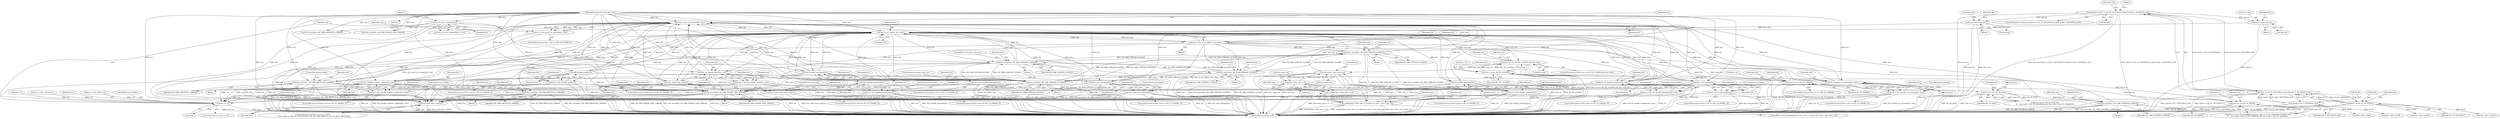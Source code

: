 digraph "0_haproxy_3f0e1ec70173593f4c2b3681b26c04a4ed5fc588@API" {
"1000810" [label="(Call,h2c_send_rst_stream(h2c, h2s))"];
"1000640" [label="(Call,h2c_handle_ping(h2c))"];
"1000410" [label="(Call,h2c_st_by_id(h2c, h2c->dsi))"];
"1000662" [label="(Call,h2c_handle_window_update(h2c, h2s))"];
"1000124" [label="(MethodParameterIn,struct h2c *h2c)"];
"1000408" [label="(Call,h2s = h2c_st_by_id(h2c, h2c->dsi))"];
"1000728" [label="(Call,h2c_handle_priority(h2c))"];
"1000716" [label="(Call,h2c_send_strm_wu(h2c))"];
"1000705" [label="(Call,h2c_frt_handle_data(h2c, h2s))"];
"1000555" [label="(Call,h2c_error(h2c, H2_ERR_STREAM_CLOSED))"];
"1000475" [label="(Call,h2s_error(h2s, H2_ERR_STREAM_CLOSED))"];
"1000519" [label="(Call,h2s_error(h2s, H2_ERR_STREAM_CLOSED))"];
"1000508" [label="(Call,h2c_error(h2c, H2_ERR_STREAM_CLOSED))"];
"1000618" [label="(Call,h2c_handle_settings(h2c))"];
"1000753" [label="(Call,h2c_handle_goaway(h2c))"];
"1000692" [label="(Call,h2c_frt_handle_headers(h2c, h2s))"];
"1000650" [label="(Call,h2c_ack_ping(h2c))"];
"1000757" [label="(Call,h2c_error(h2c, H2_ERR_PROTOCOL_ERROR))"];
"1000628" [label="(Call,h2c_ack_settings(h2c))"];
"1000152" [label="(Call,h2c_frt_recv_preface(h2c))"];
"1000810" [label="(Call,h2c_send_rst_stream(h2c, h2s))"];
"1000740" [label="(Call,h2c_handle_rst_stream(h2c, h2s))"];
"1000674" [label="(Call,h2s_error(h2s, H2_ERR_INTERNAL_ERROR))"];
"1000567" [label="(Call,h2c->dsi > h2c->last_sid)"];
"1000485" [label="(Call,h2s->st == H2_SS_CLOSED && h2c->dsi)"];
"1000486" [label="(Call,h2s->st == H2_SS_CLOSED)"];
"1000452" [label="(Call,h2s->st == H2_SS_HREM)"];
"1000424" [label="(Call,h2s->st == H2_SS_IDLE)"];
"1000792" [label="(Call,h2s->st == H2_SS_ERROR)"];
"1000562" [label="(Call,h2c->last_sid >= 0)"];
"1000373" [label="(Call,h2c->dsi = hdr.sid)"];
"1000208" [label="(Call,hdr.sid || hdr.ft != H2_FT_SETTINGS || hdr.ff & H2_F_SETTINGS_ACK)"];
"1000212" [label="(Call,hdr.ft != H2_FT_SETTINGS || hdr.ff & H2_F_SETTINGS_ACK)"];
"1000213" [label="(Call,hdr.ft != H2_FT_SETTINGS)"];
"1000218" [label="(Call,hdr.ff & H2_F_SETTINGS_ACK)"];
"1000270" [label="(Call,h2c->dsi = hdr.sid)"];
"1000357" [label="(Call,h2c_error(h2c, H2_ERR_FRAME_SIZE_ERROR))"];
"1000854" [label="(Call,h2c_send_conn_wu(h2c))"];
"1000808" [label="(Call,ret = h2c_send_rst_stream(h2c, h2s))"];
"1000814" [label="(Call,ret <= 0)"];
"1000660" [label="(Call,ret = h2c_handle_window_update(h2c, h2s))"];
"1000690" [label="(Call,ret = h2c_frt_handle_headers(h2c, h2s))"];
"1000703" [label="(Call,ret = h2c_frt_handle_data(h2c, h2s))"];
"1000714" [label="(Call,ret = h2c_send_strm_wu(h2c))"];
"1000738" [label="(Call,ret = h2c_handle_rst_stream(h2c, h2s))"];
"1000441" [label="(Call,h2c_error(h2c, H2_ERR_PROTOCOL_ERROR))"];
"1000561" [label="(Call,unlikely(h2c->last_sid >= 0))"];
"1000560" [label="(Call,unlikely(h2c->last_sid >= 0) && h2c->dsi > h2c->last_sid)"];
"1000616" [label="(Call,ret = h2c_handle_settings(h2c))"];
"1000626" [label="(Call,ret = h2c_ack_settings(h2c))"];
"1000638" [label="(Call,ret = h2c_handle_ping(h2c))"];
"1000648" [label="(Call,ret = h2c_ack_ping(h2c))"];
"1000726" [label="(Call,ret = h2c_handle_priority(h2c))"];
"1000751" [label="(Call,ret = h2c_handle_goaway(h2c))"];
"1000812" [label="(Identifier,h2s)"];
"1000792" [label="(Call,h2s->st == H2_SS_ERROR)"];
"1000732" [label="(ControlStructure,if (h2c->st0 == H2_CS_FRAME_P))"];
"1000412" [label="(Call,h2c->dsi)"];
"1000208" [label="(Call,hdr.sid || hdr.ft != H2_FT_SETTINGS || hdr.ff & H2_F_SETTINGS_ACK)"];
"1000711" [label="(Identifier,h2c)"];
"1000277" [label="(Call,h2c->dft = hdr.ft)"];
"1000212" [label="(Call,hdr.ft != H2_FT_SETTINGS || hdr.ff & H2_F_SETTINGS_ACK)"];
"1000675" [label="(Identifier,h2s)"];
"1000693" [label="(Identifier,h2c)"];
"1000854" [label="(Call,h2c_send_conn_wu(h2c))"];
"1000858" [label="(MethodReturn,static void)"];
"1000518" [label="(Block,)"];
"1000809" [label="(Identifier,ret)"];
"1000616" [label="(Call,ret = h2c_handle_settings(h2c))"];
"1000754" [label="(Identifier,h2c)"];
"1000559" [label="(ControlStructure,if (unlikely(h2c->last_sid >= 0) && h2c->dsi > h2c->last_sid))"];
"1000793" [label="(Call,h2s->st)"];
"1000474" [label="(Block,)"];
"1000325" [label="(Block,)"];
"1000357" [label="(Call,h2c_error(h2c, H2_ERR_FRAME_SIZE_ERROR))"];
"1000554" [label="(Block,)"];
"1000760" [label="(ControlStructure,break;)"];
"1000477" [label="(Identifier,H2_ERR_STREAM_CLOSED)"];
"1000674" [label="(Call,h2s_error(h2s, H2_ERR_INTERNAL_ERROR))"];
"1000222" [label="(Identifier,H2_F_SETTINGS_ACK)"];
"1000717" [label="(Identifier,h2c)"];
"1000362" [label="(Identifier,h2c)"];
"1000152" [label="(Call,h2c_frt_recv_preface(h2c))"];
"1000739" [label="(Identifier,ret)"];
"1000446" [label="(Identifier,h2c)"];
"1000453" [label="(Call,h2s->st)"];
"1000309" [label="(Call,ret = 0)"];
"1000645" [label="(Identifier,h2c)"];
"1000662" [label="(Call,h2c_handle_window_update(h2c, h2s))"];
"1000508" [label="(Call,h2c_error(h2c, H2_ERR_STREAM_CLOSED))"];
"1000519" [label="(Call,h2s_error(h2s, H2_ERR_STREAM_CLOSED))"];
"1000382" [label="(Identifier,h2c)"];
"1000217" [label="(Identifier,H2_FT_SETTINGS)"];
"1000432" [label="(Identifier,h2c)"];
"1000623" [label="(Identifier,h2c)"];
"1000632" [label="(ControlStructure,if (h2c->st0 == H2_CS_FRAME_P))"];
"1000491" [label="(Call,h2c->dsi)"];
"1000619" [label="(Identifier,h2c)"];
"1000692" [label="(Call,h2c_frt_handle_headers(h2c, h2s))"];
"1000475" [label="(Call,h2s_error(h2s, H2_ERR_STREAM_CLOSED))"];
"1000783" [label="(Call,ret = h2c->dfl == 0)"];
"1000476" [label="(Identifier,h2s)"];
"1000640" [label="(Call,h2c_handle_ping(h2c))"];
"1000571" [label="(Call,h2c->last_sid)"];
"1000649" [label="(Identifier,ret)"];
"1000758" [label="(Identifier,h2c)"];
"1000715" [label="(Identifier,ret)"];
"1000650" [label="(Call,h2c_ack_ping(h2c))"];
"1000564" [label="(Identifier,h2c)"];
"1000720" [label="(ControlStructure,if (h2c->st0 == H2_CS_FRAME_P))"];
"1000373" [label="(Call,h2c->dsi = hdr.sid)"];
"1000568" [label="(Call,h2c->dsi)"];
"1000562" [label="(Call,h2c->last_sid >= 0)"];
"1000408" [label="(Call,h2s = h2c_st_by_id(h2c, h2c->dsi))"];
"1000480" [label="(Identifier,h2c)"];
"1000651" [label="(Identifier,h2c)"];
"1000451" [label="(Call,h2s->st == H2_SS_HREM && h2c->dft != H2_FT_WINDOW_UPDATE &&\n\t\t    h2c->dft != H2_FT_RST_STREAM && h2c->dft != H2_FT_PRIORITY)"];
"1000460" [label="(Identifier,h2c)"];
"1000654" [label="(ControlStructure,if (h2c->st0 == H2_CS_FRAME_P))"];
"1000563" [label="(Call,h2c->last_sid)"];
"1000821" [label="(Identifier,h2c)"];
"1000492" [label="(Identifier,h2c)"];
"1000442" [label="(Identifier,h2c)"];
"1000151" [label="(Call,h2c_frt_recv_preface(h2c) <= 0)"];
"1000627" [label="(Identifier,ret)"];
"1000510" [label="(Identifier,H2_ERR_STREAM_CLOSED)"];
"1000521" [label="(Identifier,H2_ERR_STREAM_CLOSED)"];
"1000214" [label="(Call,hdr.ft)"];
"1000184" [label="(Block,)"];
"1000742" [label="(Identifier,h2s)"];
"1000424" [label="(Call,h2s->st == H2_SS_IDLE)"];
"1000652" [label="(ControlStructure,break;)"];
"1000810" [label="(Call,h2c_send_rst_stream(h2c, h2s))"];
"1000576" [label="(Identifier,ret)"];
"1000716" [label="(Call,h2c_send_strm_wu(h2c))"];
"1000271" [label="(Call,h2c->dsi)"];
"1000726" [label="(Call,ret = h2c_handle_priority(h2c))"];
"1000815" [label="(Identifier,ret)"];
"1000727" [label="(Identifier,ret)"];
"1000617" [label="(Identifier,ret)"];
"1000642" [label="(ControlStructure,if (h2c->st0 == H2_CS_FRAME_A))"];
"1000707" [label="(Identifier,h2s)"];
"1000741" [label="(Identifier,h2c)"];
"1000499" [label="(Identifier,h2c)"];
"1000663" [label="(Identifier,h2c)"];
"1000691" [label="(Identifier,ret)"];
"1000808" [label="(Call,ret = h2c_send_rst_stream(h2c, h2s))"];
"1000684" [label="(ControlStructure,if (h2c->st0 == H2_CS_FRAME_P))"];
"1000558" [label="(ControlStructure,goto strm_err;)"];
"1000694" [label="(Identifier,h2s)"];
"1000377" [label="(Call,hdr.sid)"];
"1000485" [label="(Call,h2s->st == H2_SS_CLOSED && h2c->dsi)"];
"1000738" [label="(Call,ret = h2c_handle_rst_stream(h2c, h2s))"];
"1000452" [label="(Call,h2s->st == H2_SS_HREM)"];
"1000566" [label="(Literal,0)"];
"1000802" [label="(ControlStructure,if (h2c->st0 == H2_CS_FRAME_E))"];
"1000556" [label="(Identifier,h2c)"];
"1000718" [label="(ControlStructure,break;)"];
"1000618" [label="(Call,h2c_handle_settings(h2c))"];
"1000610" [label="(ControlStructure,if (h2c->st0 == H2_CS_FRAME_P))"];
"1000380" [label="(Call,h2c->dft = hdr.ft)"];
"1000751" [label="(Call,ret = h2c_handle_goaway(h2c))"];
"1000745" [label="(ControlStructure,if (h2c->st0 == H2_CS_FRAME_P))"];
"1000755" [label="(ControlStructure,break;)"];
"1000387" [label="(Call,h2c->dff = hdr.ff)"];
"1000816" [label="(Literal,0)"];
"1000567" [label="(Call,h2c->dsi > h2c->last_sid)"];
"1000708" [label="(ControlStructure,if (h2c->st0 == H2_CS_FRAME_A))"];
"1000628" [label="(Call,h2c_ack_settings(h2c))"];
"1000759" [label="(Identifier,H2_ERR_PROTOCOL_ERROR)"];
"1000220" [label="(Identifier,hdr)"];
"1000561" [label="(Call,unlikely(h2c->last_sid >= 0))"];
"1000626" [label="(Call,ret = h2c_ack_settings(h2c))"];
"1000307" [label="(Block,)"];
"1000740" [label="(Call,h2c_handle_rst_stream(h2c, h2s))"];
"1000608" [label="(Block,)"];
"1000486" [label="(Call,h2s->st == H2_SS_CLOSED)"];
"1000418" [label="(Identifier,h2c)"];
"1000524" [label="(Identifier,h2c)"];
"1000207" [label="(ControlStructure,if (hdr.sid || hdr.ft != H2_FT_SETTINGS || hdr.ff & H2_F_SETTINGS_ACK))"];
"1000423" [label="(Call,h2s->st == H2_SS_IDLE &&\n\t\t    h2c->dft != H2_FT_HEADERS && h2c->dft != H2_FT_PRIORITY)"];
"1000124" [label="(MethodParameterIn,struct h2c *h2c)"];
"1000660" [label="(Call,ret = h2c_handle_window_update(h2c, h2s))"];
"1000225" [label="(Identifier,h2c)"];
"1000661" [label="(Identifier,ret)"];
"1000425" [label="(Call,h2s->st)"];
"1000484" [label="(ControlStructure,if (h2s->st == H2_SS_CLOSED && h2c->dsi))"];
"1000219" [label="(Call,hdr.ff)"];
"1000154" [label="(Literal,0)"];
"1000356" [label="(Block,)"];
"1000805" [label="(Identifier,h2c)"];
"1000743" [label="(ControlStructure,break;)"];
"1000279" [label="(Identifier,h2c)"];
"1000359" [label="(Identifier,H2_ERR_FRAME_SIZE_ERROR)"];
"1000730" [label="(ControlStructure,break;)"];
"1000441" [label="(Call,h2c_error(h2c, H2_ERR_PROTOCOL_ERROR))"];
"1000507" [label="(Block,)"];
"1000555" [label="(Call,h2c_error(h2c, H2_ERR_STREAM_CLOSED))"];
"1000856" [label="(JumpTarget,fail:)"];
"1000638" [label="(Call,ret = h2c_handle_ping(h2c))"];
"1000520" [label="(Identifier,h2s)"];
"1000641" [label="(Identifier,h2c)"];
"1000440" [label="(Block,)"];
"1000814" [label="(Call,ret <= 0)"];
"1000511" [label="(ControlStructure,goto strm_err;)"];
"1000490" [label="(Identifier,H2_SS_CLOSED)"];
"1000752" [label="(Identifier,ret)"];
"1000410" [label="(Call,h2c_st_by_id(h2c, h2c->dsi))"];
"1000596" [label="(Call,ret = h2c->dfl == 0)"];
"1000487" [label="(Call,h2s->st)"];
"1000274" [label="(Call,hdr.sid)"];
"1000209" [label="(Call,hdr.sid)"];
"1000690" [label="(Call,ret = h2c_frt_handle_headers(h2c, h2s))"];
"1000664" [label="(Identifier,h2s)"];
"1000284" [label="(Call,h2c->dff = hdr.ff)"];
"1000676" [label="(Identifier,H2_ERR_INTERNAL_ERROR)"];
"1000620" [label="(ControlStructure,if (h2c->st0 == H2_CS_FRAME_A))"];
"1000753" [label="(Call,h2c_handle_goaway(h2c))"];
"1000855" [label="(Identifier,h2c)"];
"1000606" [label="(Identifier,h2c)"];
"1000703" [label="(Call,ret = h2c_frt_handle_data(h2c, h2s))"];
"1000153" [label="(Identifier,h2c)"];
"1000560" [label="(Call,unlikely(h2c->last_sid >= 0) && h2c->dsi > h2c->last_sid)"];
"1000639" [label="(Identifier,ret)"];
"1000270" [label="(Call,h2c->dsi = hdr.sid)"];
"1000224" [label="(Call,h2c_error(h2c, H2_ERR_PROTOCOL_ERROR))"];
"1000374" [label="(Call,h2c->dsi)"];
"1000213" [label="(Call,hdr.ft != H2_FT_SETTINGS)"];
"1000218" [label="(Call,hdr.ff & H2_F_SETTINGS_ACK)"];
"1000714" [label="(Call,ret = h2c_send_strm_wu(h2c))"];
"1000706" [label="(Identifier,h2c)"];
"1000673" [label="(Block,)"];
"1000648" [label="(Call,ret = h2c_ack_ping(h2c))"];
"1000704" [label="(Identifier,ret)"];
"1000254" [label="(Call,h2c_error(h2c, H2_ERR_FRAME_SIZE_ERROR))"];
"1000817" [label="(ControlStructure,break;)"];
"1000629" [label="(Identifier,h2c)"];
"1000813" [label="(ControlStructure,if (ret <= 0))"];
"1000837" [label="(ControlStructure,if (h2c->rcvd_c > 0 &&\n\t    !(h2c->flags & (H2_CF_MUX_MFULL | H2_CF_DEM_MBUSY | H2_CF_DEM_MROOM))))"];
"1000443" [label="(Identifier,H2_ERR_PROTOCOL_ERROR)"];
"1000729" [label="(Identifier,h2c)"];
"1000456" [label="(Identifier,H2_SS_HREM)"];
"1000799" [label="(Identifier,h2c)"];
"1000409" [label="(Identifier,h2s)"];
"1000791" [label="(ControlStructure,if (h2s->st == H2_SS_ERROR))"];
"1000796" [label="(Identifier,H2_SS_ERROR)"];
"1000569" [label="(Identifier,h2c)"];
"1000705" [label="(Call,h2c_frt_handle_data(h2c, h2s))"];
"1000509" [label="(Identifier,h2c)"];
"1000679" [label="(Identifier,h2c)"];
"1000695" [label="(ControlStructure,break;)"];
"1000811" [label="(Identifier,h2c)"];
"1000728" [label="(Call,h2c_handle_priority(h2c))"];
"1000697" [label="(ControlStructure,if (h2c->st0 == H2_CS_FRAME_P))"];
"1000757" [label="(Call,h2c_error(h2c, H2_ERR_PROTOCOL_ERROR))"];
"1000630" [label="(ControlStructure,break;)"];
"1000557" [label="(Identifier,H2_ERR_STREAM_CLOSED)"];
"1000665" [label="(ControlStructure,break;)"];
"1000411" [label="(Identifier,h2c)"];
"1000428" [label="(Identifier,H2_SS_IDLE)"];
"1000358" [label="(Identifier,h2c)"];
"1000810" -> "1000808"  [label="AST: "];
"1000810" -> "1000812"  [label="CFG: "];
"1000811" -> "1000810"  [label="AST: "];
"1000812" -> "1000810"  [label="AST: "];
"1000808" -> "1000810"  [label="CFG: "];
"1000810" -> "1000858"  [label="DDG: h2c"];
"1000810" -> "1000858"  [label="DDG: h2s"];
"1000810" -> "1000357"  [label="DDG: h2c"];
"1000810" -> "1000410"  [label="DDG: h2c"];
"1000810" -> "1000808"  [label="DDG: h2c"];
"1000810" -> "1000808"  [label="DDG: h2s"];
"1000640" -> "1000810"  [label="DDG: h2c"];
"1000662" -> "1000810"  [label="DDG: h2c"];
"1000662" -> "1000810"  [label="DDG: h2s"];
"1000410" -> "1000810"  [label="DDG: h2c"];
"1000728" -> "1000810"  [label="DDG: h2c"];
"1000716" -> "1000810"  [label="DDG: h2c"];
"1000555" -> "1000810"  [label="DDG: h2c"];
"1000705" -> "1000810"  [label="DDG: h2c"];
"1000705" -> "1000810"  [label="DDG: h2s"];
"1000740" -> "1000810"  [label="DDG: h2c"];
"1000740" -> "1000810"  [label="DDG: h2s"];
"1000618" -> "1000810"  [label="DDG: h2c"];
"1000753" -> "1000810"  [label="DDG: h2c"];
"1000692" -> "1000810"  [label="DDG: h2c"];
"1000692" -> "1000810"  [label="DDG: h2s"];
"1000650" -> "1000810"  [label="DDG: h2c"];
"1000508" -> "1000810"  [label="DDG: h2c"];
"1000757" -> "1000810"  [label="DDG: h2c"];
"1000628" -> "1000810"  [label="DDG: h2c"];
"1000124" -> "1000810"  [label="DDG: h2c"];
"1000519" -> "1000810"  [label="DDG: h2s"];
"1000475" -> "1000810"  [label="DDG: h2s"];
"1000674" -> "1000810"  [label="DDG: h2s"];
"1000408" -> "1000810"  [label="DDG: h2s"];
"1000810" -> "1000854"  [label="DDG: h2c"];
"1000640" -> "1000638"  [label="AST: "];
"1000640" -> "1000641"  [label="CFG: "];
"1000641" -> "1000640"  [label="AST: "];
"1000638" -> "1000640"  [label="CFG: "];
"1000640" -> "1000858"  [label="DDG: h2c"];
"1000640" -> "1000357"  [label="DDG: h2c"];
"1000640" -> "1000410"  [label="DDG: h2c"];
"1000640" -> "1000638"  [label="DDG: h2c"];
"1000410" -> "1000640"  [label="DDG: h2c"];
"1000124" -> "1000640"  [label="DDG: h2c"];
"1000640" -> "1000650"  [label="DDG: h2c"];
"1000640" -> "1000854"  [label="DDG: h2c"];
"1000410" -> "1000408"  [label="AST: "];
"1000410" -> "1000412"  [label="CFG: "];
"1000411" -> "1000410"  [label="AST: "];
"1000412" -> "1000410"  [label="AST: "];
"1000408" -> "1000410"  [label="CFG: "];
"1000410" -> "1000858"  [label="DDG: h2c"];
"1000410" -> "1000858"  [label="DDG: h2c->dsi"];
"1000410" -> "1000357"  [label="DDG: h2c"];
"1000410" -> "1000408"  [label="DDG: h2c"];
"1000410" -> "1000408"  [label="DDG: h2c->dsi"];
"1000662" -> "1000410"  [label="DDG: h2c"];
"1000728" -> "1000410"  [label="DDG: h2c"];
"1000716" -> "1000410"  [label="DDG: h2c"];
"1000555" -> "1000410"  [label="DDG: h2c"];
"1000618" -> "1000410"  [label="DDG: h2c"];
"1000753" -> "1000410"  [label="DDG: h2c"];
"1000692" -> "1000410"  [label="DDG: h2c"];
"1000650" -> "1000410"  [label="DDG: h2c"];
"1000508" -> "1000410"  [label="DDG: h2c"];
"1000757" -> "1000410"  [label="DDG: h2c"];
"1000628" -> "1000410"  [label="DDG: h2c"];
"1000705" -> "1000410"  [label="DDG: h2c"];
"1000152" -> "1000410"  [label="DDG: h2c"];
"1000740" -> "1000410"  [label="DDG: h2c"];
"1000124" -> "1000410"  [label="DDG: h2c"];
"1000567" -> "1000410"  [label="DDG: h2c->dsi"];
"1000485" -> "1000410"  [label="DDG: h2c->dsi"];
"1000373" -> "1000410"  [label="DDG: h2c->dsi"];
"1000270" -> "1000410"  [label="DDG: h2c->dsi"];
"1000410" -> "1000441"  [label="DDG: h2c"];
"1000410" -> "1000485"  [label="DDG: h2c->dsi"];
"1000410" -> "1000508"  [label="DDG: h2c"];
"1000410" -> "1000555"  [label="DDG: h2c"];
"1000410" -> "1000618"  [label="DDG: h2c"];
"1000410" -> "1000628"  [label="DDG: h2c"];
"1000410" -> "1000650"  [label="DDG: h2c"];
"1000410" -> "1000662"  [label="DDG: h2c"];
"1000410" -> "1000692"  [label="DDG: h2c"];
"1000410" -> "1000705"  [label="DDG: h2c"];
"1000410" -> "1000716"  [label="DDG: h2c"];
"1000410" -> "1000728"  [label="DDG: h2c"];
"1000410" -> "1000740"  [label="DDG: h2c"];
"1000410" -> "1000753"  [label="DDG: h2c"];
"1000410" -> "1000757"  [label="DDG: h2c"];
"1000410" -> "1000854"  [label="DDG: h2c"];
"1000662" -> "1000660"  [label="AST: "];
"1000662" -> "1000664"  [label="CFG: "];
"1000663" -> "1000662"  [label="AST: "];
"1000664" -> "1000662"  [label="AST: "];
"1000660" -> "1000662"  [label="CFG: "];
"1000662" -> "1000858"  [label="DDG: h2c"];
"1000662" -> "1000858"  [label="DDG: h2s"];
"1000662" -> "1000357"  [label="DDG: h2c"];
"1000662" -> "1000660"  [label="DDG: h2c"];
"1000662" -> "1000660"  [label="DDG: h2s"];
"1000124" -> "1000662"  [label="DDG: h2c"];
"1000408" -> "1000662"  [label="DDG: h2s"];
"1000662" -> "1000854"  [label="DDG: h2c"];
"1000124" -> "1000123"  [label="AST: "];
"1000124" -> "1000858"  [label="DDG: h2c"];
"1000124" -> "1000152"  [label="DDG: h2c"];
"1000124" -> "1000224"  [label="DDG: h2c"];
"1000124" -> "1000254"  [label="DDG: h2c"];
"1000124" -> "1000357"  [label="DDG: h2c"];
"1000124" -> "1000441"  [label="DDG: h2c"];
"1000124" -> "1000508"  [label="DDG: h2c"];
"1000124" -> "1000555"  [label="DDG: h2c"];
"1000124" -> "1000618"  [label="DDG: h2c"];
"1000124" -> "1000628"  [label="DDG: h2c"];
"1000124" -> "1000650"  [label="DDG: h2c"];
"1000124" -> "1000692"  [label="DDG: h2c"];
"1000124" -> "1000705"  [label="DDG: h2c"];
"1000124" -> "1000716"  [label="DDG: h2c"];
"1000124" -> "1000728"  [label="DDG: h2c"];
"1000124" -> "1000740"  [label="DDG: h2c"];
"1000124" -> "1000753"  [label="DDG: h2c"];
"1000124" -> "1000757"  [label="DDG: h2c"];
"1000124" -> "1000854"  [label="DDG: h2c"];
"1000408" -> "1000307"  [label="AST: "];
"1000409" -> "1000408"  [label="AST: "];
"1000418" -> "1000408"  [label="CFG: "];
"1000408" -> "1000858"  [label="DDG: h2s"];
"1000408" -> "1000858"  [label="DDG: h2c_st_by_id(h2c, h2c->dsi)"];
"1000408" -> "1000475"  [label="DDG: h2s"];
"1000408" -> "1000519"  [label="DDG: h2s"];
"1000408" -> "1000674"  [label="DDG: h2s"];
"1000408" -> "1000692"  [label="DDG: h2s"];
"1000408" -> "1000705"  [label="DDG: h2s"];
"1000408" -> "1000740"  [label="DDG: h2s"];
"1000728" -> "1000726"  [label="AST: "];
"1000728" -> "1000729"  [label="CFG: "];
"1000729" -> "1000728"  [label="AST: "];
"1000726" -> "1000728"  [label="CFG: "];
"1000728" -> "1000858"  [label="DDG: h2c"];
"1000728" -> "1000357"  [label="DDG: h2c"];
"1000728" -> "1000726"  [label="DDG: h2c"];
"1000728" -> "1000854"  [label="DDG: h2c"];
"1000716" -> "1000714"  [label="AST: "];
"1000716" -> "1000717"  [label="CFG: "];
"1000717" -> "1000716"  [label="AST: "];
"1000714" -> "1000716"  [label="CFG: "];
"1000716" -> "1000858"  [label="DDG: h2c"];
"1000716" -> "1000357"  [label="DDG: h2c"];
"1000716" -> "1000714"  [label="DDG: h2c"];
"1000705" -> "1000716"  [label="DDG: h2c"];
"1000716" -> "1000854"  [label="DDG: h2c"];
"1000705" -> "1000703"  [label="AST: "];
"1000705" -> "1000707"  [label="CFG: "];
"1000706" -> "1000705"  [label="AST: "];
"1000707" -> "1000705"  [label="AST: "];
"1000703" -> "1000705"  [label="CFG: "];
"1000705" -> "1000858"  [label="DDG: h2c"];
"1000705" -> "1000858"  [label="DDG: h2s"];
"1000705" -> "1000357"  [label="DDG: h2c"];
"1000705" -> "1000703"  [label="DDG: h2c"];
"1000705" -> "1000703"  [label="DDG: h2s"];
"1000705" -> "1000854"  [label="DDG: h2c"];
"1000555" -> "1000554"  [label="AST: "];
"1000555" -> "1000557"  [label="CFG: "];
"1000556" -> "1000555"  [label="AST: "];
"1000557" -> "1000555"  [label="AST: "];
"1000558" -> "1000555"  [label="CFG: "];
"1000555" -> "1000858"  [label="DDG: H2_ERR_STREAM_CLOSED"];
"1000555" -> "1000858"  [label="DDG: h2c_error(h2c, H2_ERR_STREAM_CLOSED)"];
"1000555" -> "1000858"  [label="DDG: h2c"];
"1000555" -> "1000357"  [label="DDG: h2c"];
"1000555" -> "1000475"  [label="DDG: H2_ERR_STREAM_CLOSED"];
"1000555" -> "1000508"  [label="DDG: H2_ERR_STREAM_CLOSED"];
"1000555" -> "1000519"  [label="DDG: H2_ERR_STREAM_CLOSED"];
"1000475" -> "1000555"  [label="DDG: H2_ERR_STREAM_CLOSED"];
"1000519" -> "1000555"  [label="DDG: H2_ERR_STREAM_CLOSED"];
"1000508" -> "1000555"  [label="DDG: H2_ERR_STREAM_CLOSED"];
"1000555" -> "1000854"  [label="DDG: h2c"];
"1000475" -> "1000474"  [label="AST: "];
"1000475" -> "1000477"  [label="CFG: "];
"1000476" -> "1000475"  [label="AST: "];
"1000477" -> "1000475"  [label="AST: "];
"1000480" -> "1000475"  [label="CFG: "];
"1000475" -> "1000858"  [label="DDG: h2s"];
"1000475" -> "1000858"  [label="DDG: H2_ERR_STREAM_CLOSED"];
"1000475" -> "1000858"  [label="DDG: h2s_error(h2s, H2_ERR_STREAM_CLOSED)"];
"1000519" -> "1000475"  [label="DDG: H2_ERR_STREAM_CLOSED"];
"1000508" -> "1000475"  [label="DDG: H2_ERR_STREAM_CLOSED"];
"1000475" -> "1000508"  [label="DDG: H2_ERR_STREAM_CLOSED"];
"1000475" -> "1000519"  [label="DDG: H2_ERR_STREAM_CLOSED"];
"1000519" -> "1000518"  [label="AST: "];
"1000519" -> "1000521"  [label="CFG: "];
"1000520" -> "1000519"  [label="AST: "];
"1000521" -> "1000519"  [label="AST: "];
"1000524" -> "1000519"  [label="CFG: "];
"1000519" -> "1000858"  [label="DDG: h2s"];
"1000519" -> "1000858"  [label="DDG: h2s_error(h2s, H2_ERR_STREAM_CLOSED)"];
"1000519" -> "1000858"  [label="DDG: H2_ERR_STREAM_CLOSED"];
"1000519" -> "1000508"  [label="DDG: H2_ERR_STREAM_CLOSED"];
"1000508" -> "1000519"  [label="DDG: H2_ERR_STREAM_CLOSED"];
"1000508" -> "1000507"  [label="AST: "];
"1000508" -> "1000510"  [label="CFG: "];
"1000509" -> "1000508"  [label="AST: "];
"1000510" -> "1000508"  [label="AST: "];
"1000511" -> "1000508"  [label="CFG: "];
"1000508" -> "1000858"  [label="DDG: h2c"];
"1000508" -> "1000858"  [label="DDG: H2_ERR_STREAM_CLOSED"];
"1000508" -> "1000858"  [label="DDG: h2c_error(h2c, H2_ERR_STREAM_CLOSED)"];
"1000508" -> "1000357"  [label="DDG: h2c"];
"1000508" -> "1000854"  [label="DDG: h2c"];
"1000618" -> "1000616"  [label="AST: "];
"1000618" -> "1000619"  [label="CFG: "];
"1000619" -> "1000618"  [label="AST: "];
"1000616" -> "1000618"  [label="CFG: "];
"1000618" -> "1000858"  [label="DDG: h2c"];
"1000618" -> "1000357"  [label="DDG: h2c"];
"1000618" -> "1000616"  [label="DDG: h2c"];
"1000618" -> "1000628"  [label="DDG: h2c"];
"1000618" -> "1000854"  [label="DDG: h2c"];
"1000753" -> "1000751"  [label="AST: "];
"1000753" -> "1000754"  [label="CFG: "];
"1000754" -> "1000753"  [label="AST: "];
"1000751" -> "1000753"  [label="CFG: "];
"1000753" -> "1000858"  [label="DDG: h2c"];
"1000753" -> "1000357"  [label="DDG: h2c"];
"1000753" -> "1000751"  [label="DDG: h2c"];
"1000753" -> "1000854"  [label="DDG: h2c"];
"1000692" -> "1000690"  [label="AST: "];
"1000692" -> "1000694"  [label="CFG: "];
"1000693" -> "1000692"  [label="AST: "];
"1000694" -> "1000692"  [label="AST: "];
"1000690" -> "1000692"  [label="CFG: "];
"1000692" -> "1000858"  [label="DDG: h2c"];
"1000692" -> "1000858"  [label="DDG: h2s"];
"1000692" -> "1000357"  [label="DDG: h2c"];
"1000692" -> "1000690"  [label="DDG: h2c"];
"1000692" -> "1000690"  [label="DDG: h2s"];
"1000692" -> "1000854"  [label="DDG: h2c"];
"1000650" -> "1000648"  [label="AST: "];
"1000650" -> "1000651"  [label="CFG: "];
"1000651" -> "1000650"  [label="AST: "];
"1000648" -> "1000650"  [label="CFG: "];
"1000650" -> "1000858"  [label="DDG: h2c"];
"1000650" -> "1000357"  [label="DDG: h2c"];
"1000650" -> "1000648"  [label="DDG: h2c"];
"1000650" -> "1000854"  [label="DDG: h2c"];
"1000757" -> "1000608"  [label="AST: "];
"1000757" -> "1000759"  [label="CFG: "];
"1000758" -> "1000757"  [label="AST: "];
"1000759" -> "1000757"  [label="AST: "];
"1000760" -> "1000757"  [label="CFG: "];
"1000757" -> "1000858"  [label="DDG: h2c_error(h2c, H2_ERR_PROTOCOL_ERROR)"];
"1000757" -> "1000858"  [label="DDG: h2c"];
"1000757" -> "1000858"  [label="DDG: H2_ERR_PROTOCOL_ERROR"];
"1000757" -> "1000357"  [label="DDG: h2c"];
"1000757" -> "1000441"  [label="DDG: H2_ERR_PROTOCOL_ERROR"];
"1000757" -> "1000854"  [label="DDG: h2c"];
"1000628" -> "1000626"  [label="AST: "];
"1000628" -> "1000629"  [label="CFG: "];
"1000629" -> "1000628"  [label="AST: "];
"1000626" -> "1000628"  [label="CFG: "];
"1000628" -> "1000858"  [label="DDG: h2c"];
"1000628" -> "1000357"  [label="DDG: h2c"];
"1000628" -> "1000626"  [label="DDG: h2c"];
"1000628" -> "1000854"  [label="DDG: h2c"];
"1000152" -> "1000151"  [label="AST: "];
"1000152" -> "1000153"  [label="CFG: "];
"1000153" -> "1000152"  [label="AST: "];
"1000154" -> "1000152"  [label="CFG: "];
"1000152" -> "1000858"  [label="DDG: h2c"];
"1000152" -> "1000151"  [label="DDG: h2c"];
"1000152" -> "1000224"  [label="DDG: h2c"];
"1000152" -> "1000254"  [label="DDG: h2c"];
"1000152" -> "1000357"  [label="DDG: h2c"];
"1000152" -> "1000854"  [label="DDG: h2c"];
"1000740" -> "1000738"  [label="AST: "];
"1000740" -> "1000742"  [label="CFG: "];
"1000741" -> "1000740"  [label="AST: "];
"1000742" -> "1000740"  [label="AST: "];
"1000738" -> "1000740"  [label="CFG: "];
"1000740" -> "1000858"  [label="DDG: h2s"];
"1000740" -> "1000858"  [label="DDG: h2c"];
"1000740" -> "1000357"  [label="DDG: h2c"];
"1000740" -> "1000738"  [label="DDG: h2c"];
"1000740" -> "1000738"  [label="DDG: h2s"];
"1000740" -> "1000854"  [label="DDG: h2c"];
"1000674" -> "1000673"  [label="AST: "];
"1000674" -> "1000676"  [label="CFG: "];
"1000675" -> "1000674"  [label="AST: "];
"1000676" -> "1000674"  [label="AST: "];
"1000679" -> "1000674"  [label="CFG: "];
"1000674" -> "1000858"  [label="DDG: H2_ERR_INTERNAL_ERROR"];
"1000674" -> "1000858"  [label="DDG: h2s"];
"1000674" -> "1000858"  [label="DDG: h2s_error(h2s, H2_ERR_INTERNAL_ERROR)"];
"1000567" -> "1000560"  [label="AST: "];
"1000567" -> "1000571"  [label="CFG: "];
"1000568" -> "1000567"  [label="AST: "];
"1000571" -> "1000567"  [label="AST: "];
"1000560" -> "1000567"  [label="CFG: "];
"1000567" -> "1000858"  [label="DDG: h2c->last_sid"];
"1000567" -> "1000858"  [label="DDG: h2c->dsi"];
"1000567" -> "1000562"  [label="DDG: h2c->last_sid"];
"1000567" -> "1000560"  [label="DDG: h2c->dsi"];
"1000567" -> "1000560"  [label="DDG: h2c->last_sid"];
"1000485" -> "1000567"  [label="DDG: h2c->dsi"];
"1000562" -> "1000567"  [label="DDG: h2c->last_sid"];
"1000485" -> "1000484"  [label="AST: "];
"1000485" -> "1000486"  [label="CFG: "];
"1000485" -> "1000491"  [label="CFG: "];
"1000486" -> "1000485"  [label="AST: "];
"1000491" -> "1000485"  [label="AST: "];
"1000499" -> "1000485"  [label="CFG: "];
"1000564" -> "1000485"  [label="CFG: "];
"1000485" -> "1000858"  [label="DDG: h2s->st == H2_SS_CLOSED"];
"1000485" -> "1000858"  [label="DDG: h2c->dsi"];
"1000485" -> "1000858"  [label="DDG: h2s->st == H2_SS_CLOSED && h2c->dsi"];
"1000486" -> "1000485"  [label="DDG: h2s->st"];
"1000486" -> "1000485"  [label="DDG: H2_SS_CLOSED"];
"1000486" -> "1000490"  [label="CFG: "];
"1000487" -> "1000486"  [label="AST: "];
"1000490" -> "1000486"  [label="AST: "];
"1000492" -> "1000486"  [label="CFG: "];
"1000486" -> "1000858"  [label="DDG: H2_SS_CLOSED"];
"1000486" -> "1000858"  [label="DDG: h2s->st"];
"1000452" -> "1000486"  [label="DDG: h2s->st"];
"1000486" -> "1000792"  [label="DDG: h2s->st"];
"1000452" -> "1000451"  [label="AST: "];
"1000452" -> "1000456"  [label="CFG: "];
"1000453" -> "1000452"  [label="AST: "];
"1000456" -> "1000452"  [label="AST: "];
"1000460" -> "1000452"  [label="CFG: "];
"1000451" -> "1000452"  [label="CFG: "];
"1000452" -> "1000858"  [label="DDG: H2_SS_HREM"];
"1000452" -> "1000451"  [label="DDG: h2s->st"];
"1000452" -> "1000451"  [label="DDG: H2_SS_HREM"];
"1000424" -> "1000452"  [label="DDG: h2s->st"];
"1000452" -> "1000792"  [label="DDG: h2s->st"];
"1000424" -> "1000423"  [label="AST: "];
"1000424" -> "1000428"  [label="CFG: "];
"1000425" -> "1000424"  [label="AST: "];
"1000428" -> "1000424"  [label="AST: "];
"1000432" -> "1000424"  [label="CFG: "];
"1000423" -> "1000424"  [label="CFG: "];
"1000424" -> "1000858"  [label="DDG: H2_SS_IDLE"];
"1000424" -> "1000858"  [label="DDG: h2s->st"];
"1000424" -> "1000423"  [label="DDG: h2s->st"];
"1000424" -> "1000423"  [label="DDG: H2_SS_IDLE"];
"1000792" -> "1000424"  [label="DDG: h2s->st"];
"1000792" -> "1000791"  [label="AST: "];
"1000792" -> "1000796"  [label="CFG: "];
"1000793" -> "1000792"  [label="AST: "];
"1000796" -> "1000792"  [label="AST: "];
"1000799" -> "1000792"  [label="CFG: "];
"1000805" -> "1000792"  [label="CFG: "];
"1000792" -> "1000858"  [label="DDG: h2s->st == H2_SS_ERROR"];
"1000792" -> "1000858"  [label="DDG: H2_SS_ERROR"];
"1000792" -> "1000858"  [label="DDG: h2s->st"];
"1000562" -> "1000561"  [label="AST: "];
"1000562" -> "1000566"  [label="CFG: "];
"1000563" -> "1000562"  [label="AST: "];
"1000566" -> "1000562"  [label="AST: "];
"1000561" -> "1000562"  [label="CFG: "];
"1000562" -> "1000858"  [label="DDG: h2c->last_sid"];
"1000562" -> "1000561"  [label="DDG: h2c->last_sid"];
"1000562" -> "1000561"  [label="DDG: 0"];
"1000373" -> "1000325"  [label="AST: "];
"1000373" -> "1000377"  [label="CFG: "];
"1000374" -> "1000373"  [label="AST: "];
"1000377" -> "1000373"  [label="AST: "];
"1000382" -> "1000373"  [label="CFG: "];
"1000373" -> "1000858"  [label="DDG: hdr.sid"];
"1000208" -> "1000373"  [label="DDG: hdr.sid"];
"1000208" -> "1000207"  [label="AST: "];
"1000208" -> "1000209"  [label="CFG: "];
"1000208" -> "1000212"  [label="CFG: "];
"1000209" -> "1000208"  [label="AST: "];
"1000212" -> "1000208"  [label="AST: "];
"1000225" -> "1000208"  [label="CFG: "];
"1000237" -> "1000208"  [label="CFG: "];
"1000208" -> "1000858"  [label="DDG: hdr.sid"];
"1000208" -> "1000858"  [label="DDG: hdr.sid || hdr.ft != H2_FT_SETTINGS || hdr.ff & H2_F_SETTINGS_ACK"];
"1000208" -> "1000858"  [label="DDG: hdr.ft != H2_FT_SETTINGS || hdr.ff & H2_F_SETTINGS_ACK"];
"1000212" -> "1000208"  [label="DDG: hdr.ft != H2_FT_SETTINGS"];
"1000212" -> "1000208"  [label="DDG: hdr.ff & H2_F_SETTINGS_ACK"];
"1000208" -> "1000270"  [label="DDG: hdr.sid"];
"1000212" -> "1000213"  [label="CFG: "];
"1000212" -> "1000218"  [label="CFG: "];
"1000213" -> "1000212"  [label="AST: "];
"1000218" -> "1000212"  [label="AST: "];
"1000212" -> "1000858"  [label="DDG: hdr.ff & H2_F_SETTINGS_ACK"];
"1000212" -> "1000858"  [label="DDG: hdr.ft != H2_FT_SETTINGS"];
"1000213" -> "1000212"  [label="DDG: hdr.ft"];
"1000213" -> "1000212"  [label="DDG: H2_FT_SETTINGS"];
"1000218" -> "1000212"  [label="DDG: hdr.ff"];
"1000218" -> "1000212"  [label="DDG: H2_F_SETTINGS_ACK"];
"1000213" -> "1000217"  [label="CFG: "];
"1000214" -> "1000213"  [label="AST: "];
"1000217" -> "1000213"  [label="AST: "];
"1000220" -> "1000213"  [label="CFG: "];
"1000213" -> "1000858"  [label="DDG: H2_FT_SETTINGS"];
"1000213" -> "1000858"  [label="DDG: hdr.ft"];
"1000213" -> "1000277"  [label="DDG: hdr.ft"];
"1000213" -> "1000380"  [label="DDG: hdr.ft"];
"1000218" -> "1000222"  [label="CFG: "];
"1000219" -> "1000218"  [label="AST: "];
"1000222" -> "1000218"  [label="AST: "];
"1000218" -> "1000858"  [label="DDG: hdr.ff"];
"1000218" -> "1000858"  [label="DDG: H2_F_SETTINGS_ACK"];
"1000218" -> "1000284"  [label="DDG: hdr.ff"];
"1000218" -> "1000387"  [label="DDG: hdr.ff"];
"1000270" -> "1000184"  [label="AST: "];
"1000270" -> "1000274"  [label="CFG: "];
"1000271" -> "1000270"  [label="AST: "];
"1000274" -> "1000270"  [label="AST: "];
"1000279" -> "1000270"  [label="CFG: "];
"1000270" -> "1000858"  [label="DDG: hdr.sid"];
"1000270" -> "1000858"  [label="DDG: h2c->dsi"];
"1000357" -> "1000356"  [label="AST: "];
"1000357" -> "1000359"  [label="CFG: "];
"1000358" -> "1000357"  [label="AST: "];
"1000359" -> "1000357"  [label="AST: "];
"1000362" -> "1000357"  [label="CFG: "];
"1000357" -> "1000858"  [label="DDG: h2c_error(h2c, H2_ERR_FRAME_SIZE_ERROR)"];
"1000357" -> "1000858"  [label="DDG: h2c"];
"1000357" -> "1000858"  [label="DDG: H2_ERR_FRAME_SIZE_ERROR"];
"1000357" -> "1000854"  [label="DDG: h2c"];
"1000854" -> "1000837"  [label="AST: "];
"1000854" -> "1000855"  [label="CFG: "];
"1000855" -> "1000854"  [label="AST: "];
"1000856" -> "1000854"  [label="CFG: "];
"1000854" -> "1000858"  [label="DDG: h2c"];
"1000854" -> "1000858"  [label="DDG: h2c_send_conn_wu(h2c)"];
"1000441" -> "1000854"  [label="DDG: h2c"];
"1000808" -> "1000802"  [label="AST: "];
"1000809" -> "1000808"  [label="AST: "];
"1000815" -> "1000808"  [label="CFG: "];
"1000808" -> "1000858"  [label="DDG: h2c_send_rst_stream(h2c, h2s)"];
"1000808" -> "1000814"  [label="DDG: ret"];
"1000814" -> "1000813"  [label="AST: "];
"1000814" -> "1000816"  [label="CFG: "];
"1000815" -> "1000814"  [label="AST: "];
"1000816" -> "1000814"  [label="AST: "];
"1000817" -> "1000814"  [label="CFG: "];
"1000821" -> "1000814"  [label="CFG: "];
"1000814" -> "1000858"  [label="DDG: ret <= 0"];
"1000814" -> "1000858"  [label="DDG: ret"];
"1000309" -> "1000814"  [label="DDG: ret"];
"1000638" -> "1000814"  [label="DDG: ret"];
"1000714" -> "1000814"  [label="DDG: ret"];
"1000616" -> "1000814"  [label="DDG: ret"];
"1000596" -> "1000814"  [label="DDG: ret"];
"1000726" -> "1000814"  [label="DDG: ret"];
"1000626" -> "1000814"  [label="DDG: ret"];
"1000703" -> "1000814"  [label="DDG: ret"];
"1000690" -> "1000814"  [label="DDG: ret"];
"1000660" -> "1000814"  [label="DDG: ret"];
"1000738" -> "1000814"  [label="DDG: ret"];
"1000783" -> "1000814"  [label="DDG: ret"];
"1000648" -> "1000814"  [label="DDG: ret"];
"1000751" -> "1000814"  [label="DDG: ret"];
"1000660" -> "1000654"  [label="AST: "];
"1000661" -> "1000660"  [label="AST: "];
"1000665" -> "1000660"  [label="CFG: "];
"1000660" -> "1000858"  [label="DDG: ret"];
"1000660" -> "1000858"  [label="DDG: h2c_handle_window_update(h2c, h2s)"];
"1000690" -> "1000684"  [label="AST: "];
"1000691" -> "1000690"  [label="AST: "];
"1000695" -> "1000690"  [label="CFG: "];
"1000690" -> "1000858"  [label="DDG: h2c_frt_handle_headers(h2c, h2s)"];
"1000690" -> "1000858"  [label="DDG: ret"];
"1000703" -> "1000697"  [label="AST: "];
"1000704" -> "1000703"  [label="AST: "];
"1000711" -> "1000703"  [label="CFG: "];
"1000703" -> "1000858"  [label="DDG: h2c_frt_handle_data(h2c, h2s)"];
"1000703" -> "1000858"  [label="DDG: ret"];
"1000714" -> "1000708"  [label="AST: "];
"1000715" -> "1000714"  [label="AST: "];
"1000718" -> "1000714"  [label="CFG: "];
"1000714" -> "1000858"  [label="DDG: h2c_send_strm_wu(h2c)"];
"1000714" -> "1000858"  [label="DDG: ret"];
"1000738" -> "1000732"  [label="AST: "];
"1000739" -> "1000738"  [label="AST: "];
"1000743" -> "1000738"  [label="CFG: "];
"1000738" -> "1000858"  [label="DDG: ret"];
"1000738" -> "1000858"  [label="DDG: h2c_handle_rst_stream(h2c, h2s)"];
"1000441" -> "1000440"  [label="AST: "];
"1000441" -> "1000443"  [label="CFG: "];
"1000442" -> "1000441"  [label="AST: "];
"1000443" -> "1000441"  [label="AST: "];
"1000446" -> "1000441"  [label="CFG: "];
"1000441" -> "1000858"  [label="DDG: h2c"];
"1000441" -> "1000858"  [label="DDG: H2_ERR_PROTOCOL_ERROR"];
"1000441" -> "1000858"  [label="DDG: h2c_error(h2c, H2_ERR_PROTOCOL_ERROR)"];
"1000561" -> "1000560"  [label="AST: "];
"1000569" -> "1000561"  [label="CFG: "];
"1000560" -> "1000561"  [label="CFG: "];
"1000561" -> "1000858"  [label="DDG: h2c->last_sid >= 0"];
"1000561" -> "1000560"  [label="DDG: h2c->last_sid >= 0"];
"1000560" -> "1000559"  [label="AST: "];
"1000576" -> "1000560"  [label="CFG: "];
"1000606" -> "1000560"  [label="CFG: "];
"1000560" -> "1000858"  [label="DDG: unlikely(h2c->last_sid >= 0) && h2c->dsi > h2c->last_sid"];
"1000560" -> "1000858"  [label="DDG: h2c->dsi > h2c->last_sid"];
"1000560" -> "1000858"  [label="DDG: unlikely(h2c->last_sid >= 0)"];
"1000616" -> "1000610"  [label="AST: "];
"1000617" -> "1000616"  [label="AST: "];
"1000623" -> "1000616"  [label="CFG: "];
"1000616" -> "1000858"  [label="DDG: h2c_handle_settings(h2c)"];
"1000616" -> "1000858"  [label="DDG: ret"];
"1000626" -> "1000620"  [label="AST: "];
"1000627" -> "1000626"  [label="AST: "];
"1000630" -> "1000626"  [label="CFG: "];
"1000626" -> "1000858"  [label="DDG: ret"];
"1000626" -> "1000858"  [label="DDG: h2c_ack_settings(h2c)"];
"1000638" -> "1000632"  [label="AST: "];
"1000639" -> "1000638"  [label="AST: "];
"1000645" -> "1000638"  [label="CFG: "];
"1000638" -> "1000858"  [label="DDG: ret"];
"1000638" -> "1000858"  [label="DDG: h2c_handle_ping(h2c)"];
"1000648" -> "1000642"  [label="AST: "];
"1000649" -> "1000648"  [label="AST: "];
"1000652" -> "1000648"  [label="CFG: "];
"1000648" -> "1000858"  [label="DDG: h2c_ack_ping(h2c)"];
"1000648" -> "1000858"  [label="DDG: ret"];
"1000726" -> "1000720"  [label="AST: "];
"1000727" -> "1000726"  [label="AST: "];
"1000730" -> "1000726"  [label="CFG: "];
"1000726" -> "1000858"  [label="DDG: ret"];
"1000726" -> "1000858"  [label="DDG: h2c_handle_priority(h2c)"];
"1000751" -> "1000745"  [label="AST: "];
"1000752" -> "1000751"  [label="AST: "];
"1000755" -> "1000751"  [label="CFG: "];
"1000751" -> "1000858"  [label="DDG: h2c_handle_goaway(h2c)"];
"1000751" -> "1000858"  [label="DDG: ret"];
}
